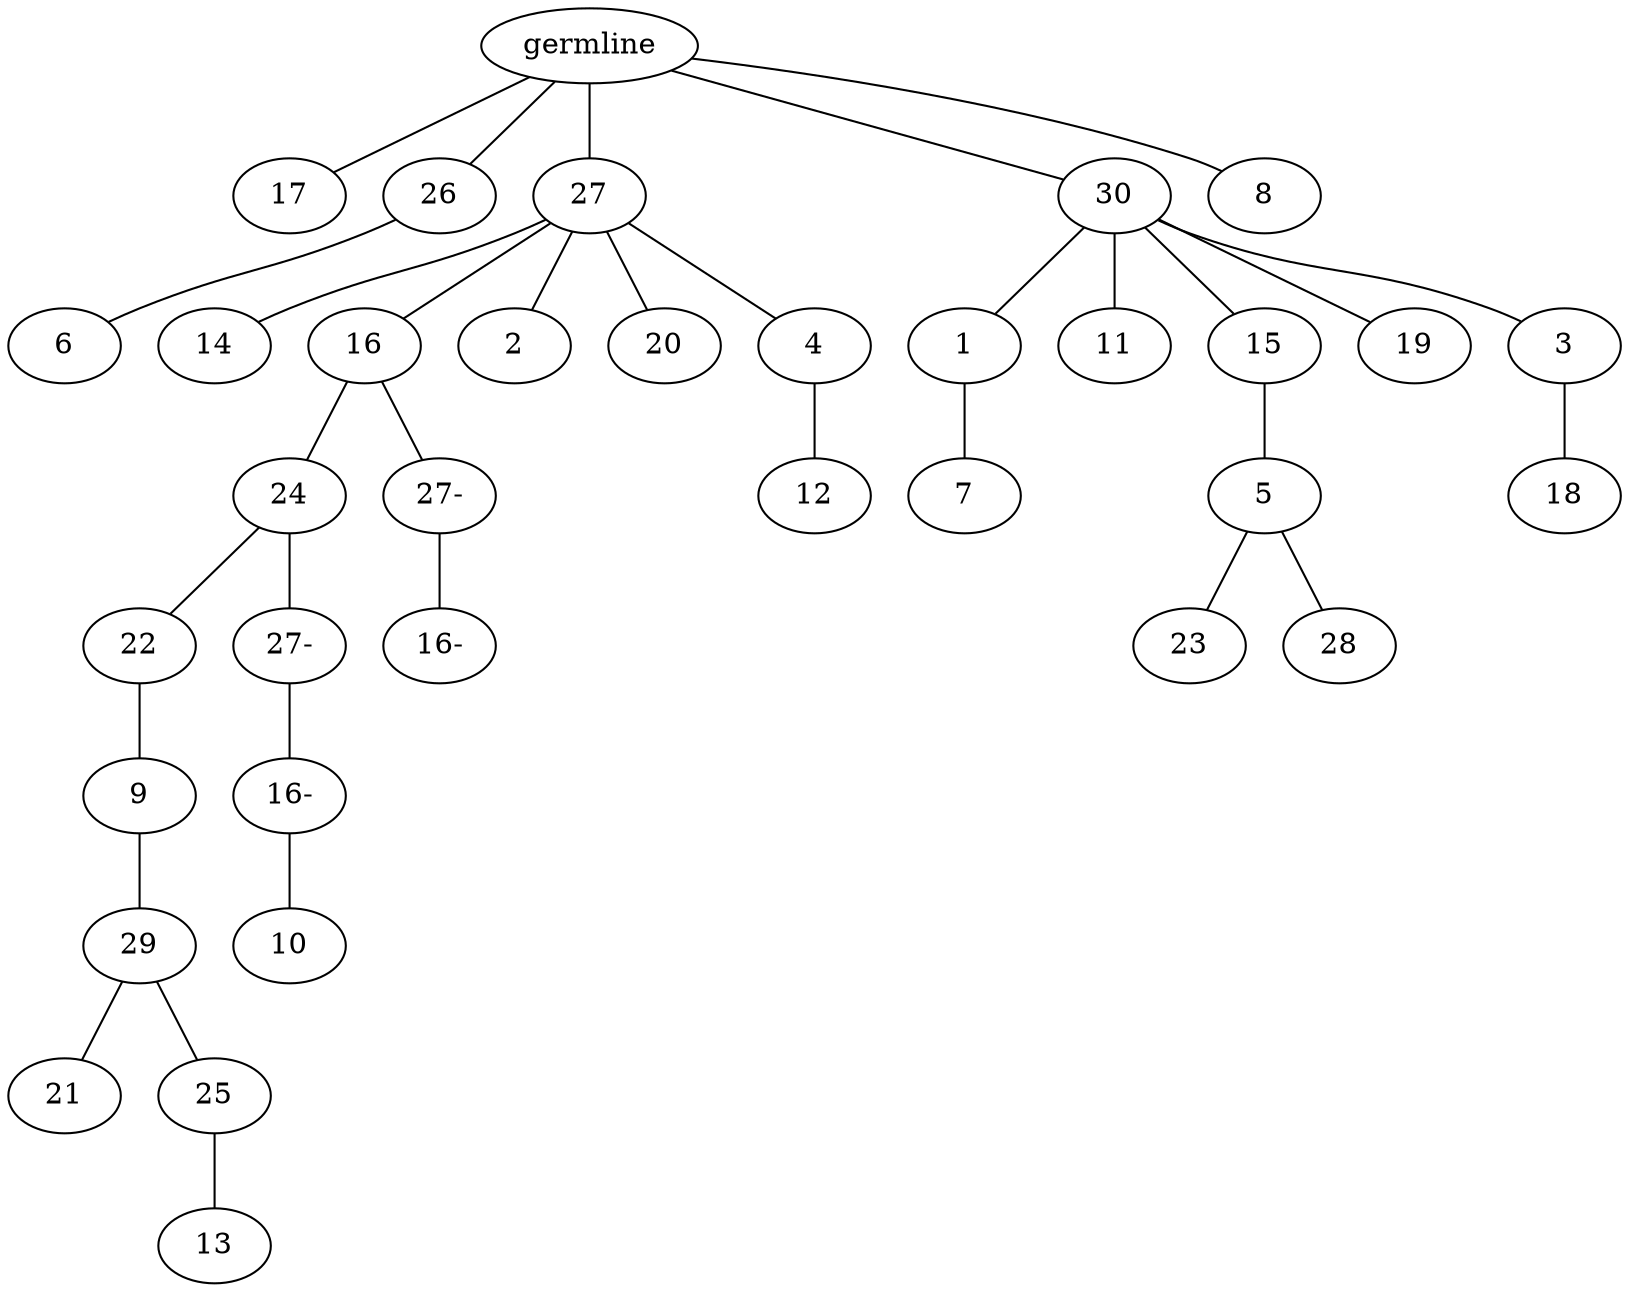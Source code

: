 graph tree {
    "140096323424752" [label="germline"];
    "140096329693840" [label="17"];
    "140096329692976" [label="26"];
    "140096326208528" [label="6"];
    "140096329691248" [label="27"];
    "140096326208384" [label="14"];
    "140096326208432" [label="16"];
    "140096326208144" [label="24"];
    "140096326206176" [label="22"];
    "140096326207808" [label="9"];
    "140096326207712" [label="29"];
    "140096326206320" [label="21"];
    "140096326206944" [label="25"];
    "140096326206992" [label="13"];
    "140096329691296" [label="27-"];
    "140096329692784" [label="16-"];
    "140096329691632" [label="10"];
    "140096326209056" [label="27-"];
    "140096326207376" [label="16-"];
    "140096326206080" [label="2"];
    "140096326205792" [label="20"];
    "140096326209440" [label="4"];
    "140096326206848" [label="12"];
    "140096326209488" [label="30"];
    "140096326205840" [label="1"];
    "140096326207520" [label="7"];
    "140096326208000" [label="11"];
    "140096326206752" [label="15"];
    "140096326207472" [label="5"];
    "140096326209008" [label="23"];
    "140096326207760" [label="28"];
    "140096326207040" [label="19"];
    "140096326208624" [label="3"];
    "140096330772192" [label="18"];
    "140096326207616" [label="8"];
    "140096323424752" -- "140096329693840";
    "140096323424752" -- "140096329692976";
    "140096323424752" -- "140096329691248";
    "140096323424752" -- "140096326209488";
    "140096323424752" -- "140096326207616";
    "140096329692976" -- "140096326208528";
    "140096329691248" -- "140096326208384";
    "140096329691248" -- "140096326208432";
    "140096329691248" -- "140096326206080";
    "140096329691248" -- "140096326205792";
    "140096329691248" -- "140096326209440";
    "140096326208432" -- "140096326208144";
    "140096326208432" -- "140096326209056";
    "140096326208144" -- "140096326206176";
    "140096326208144" -- "140096329691296";
    "140096326206176" -- "140096326207808";
    "140096326207808" -- "140096326207712";
    "140096326207712" -- "140096326206320";
    "140096326207712" -- "140096326206944";
    "140096326206944" -- "140096326206992";
    "140096329691296" -- "140096329692784";
    "140096329692784" -- "140096329691632";
    "140096326209056" -- "140096326207376";
    "140096326209440" -- "140096326206848";
    "140096326209488" -- "140096326205840";
    "140096326209488" -- "140096326208000";
    "140096326209488" -- "140096326206752";
    "140096326209488" -- "140096326207040";
    "140096326209488" -- "140096326208624";
    "140096326205840" -- "140096326207520";
    "140096326206752" -- "140096326207472";
    "140096326207472" -- "140096326209008";
    "140096326207472" -- "140096326207760";
    "140096326208624" -- "140096330772192";
}
